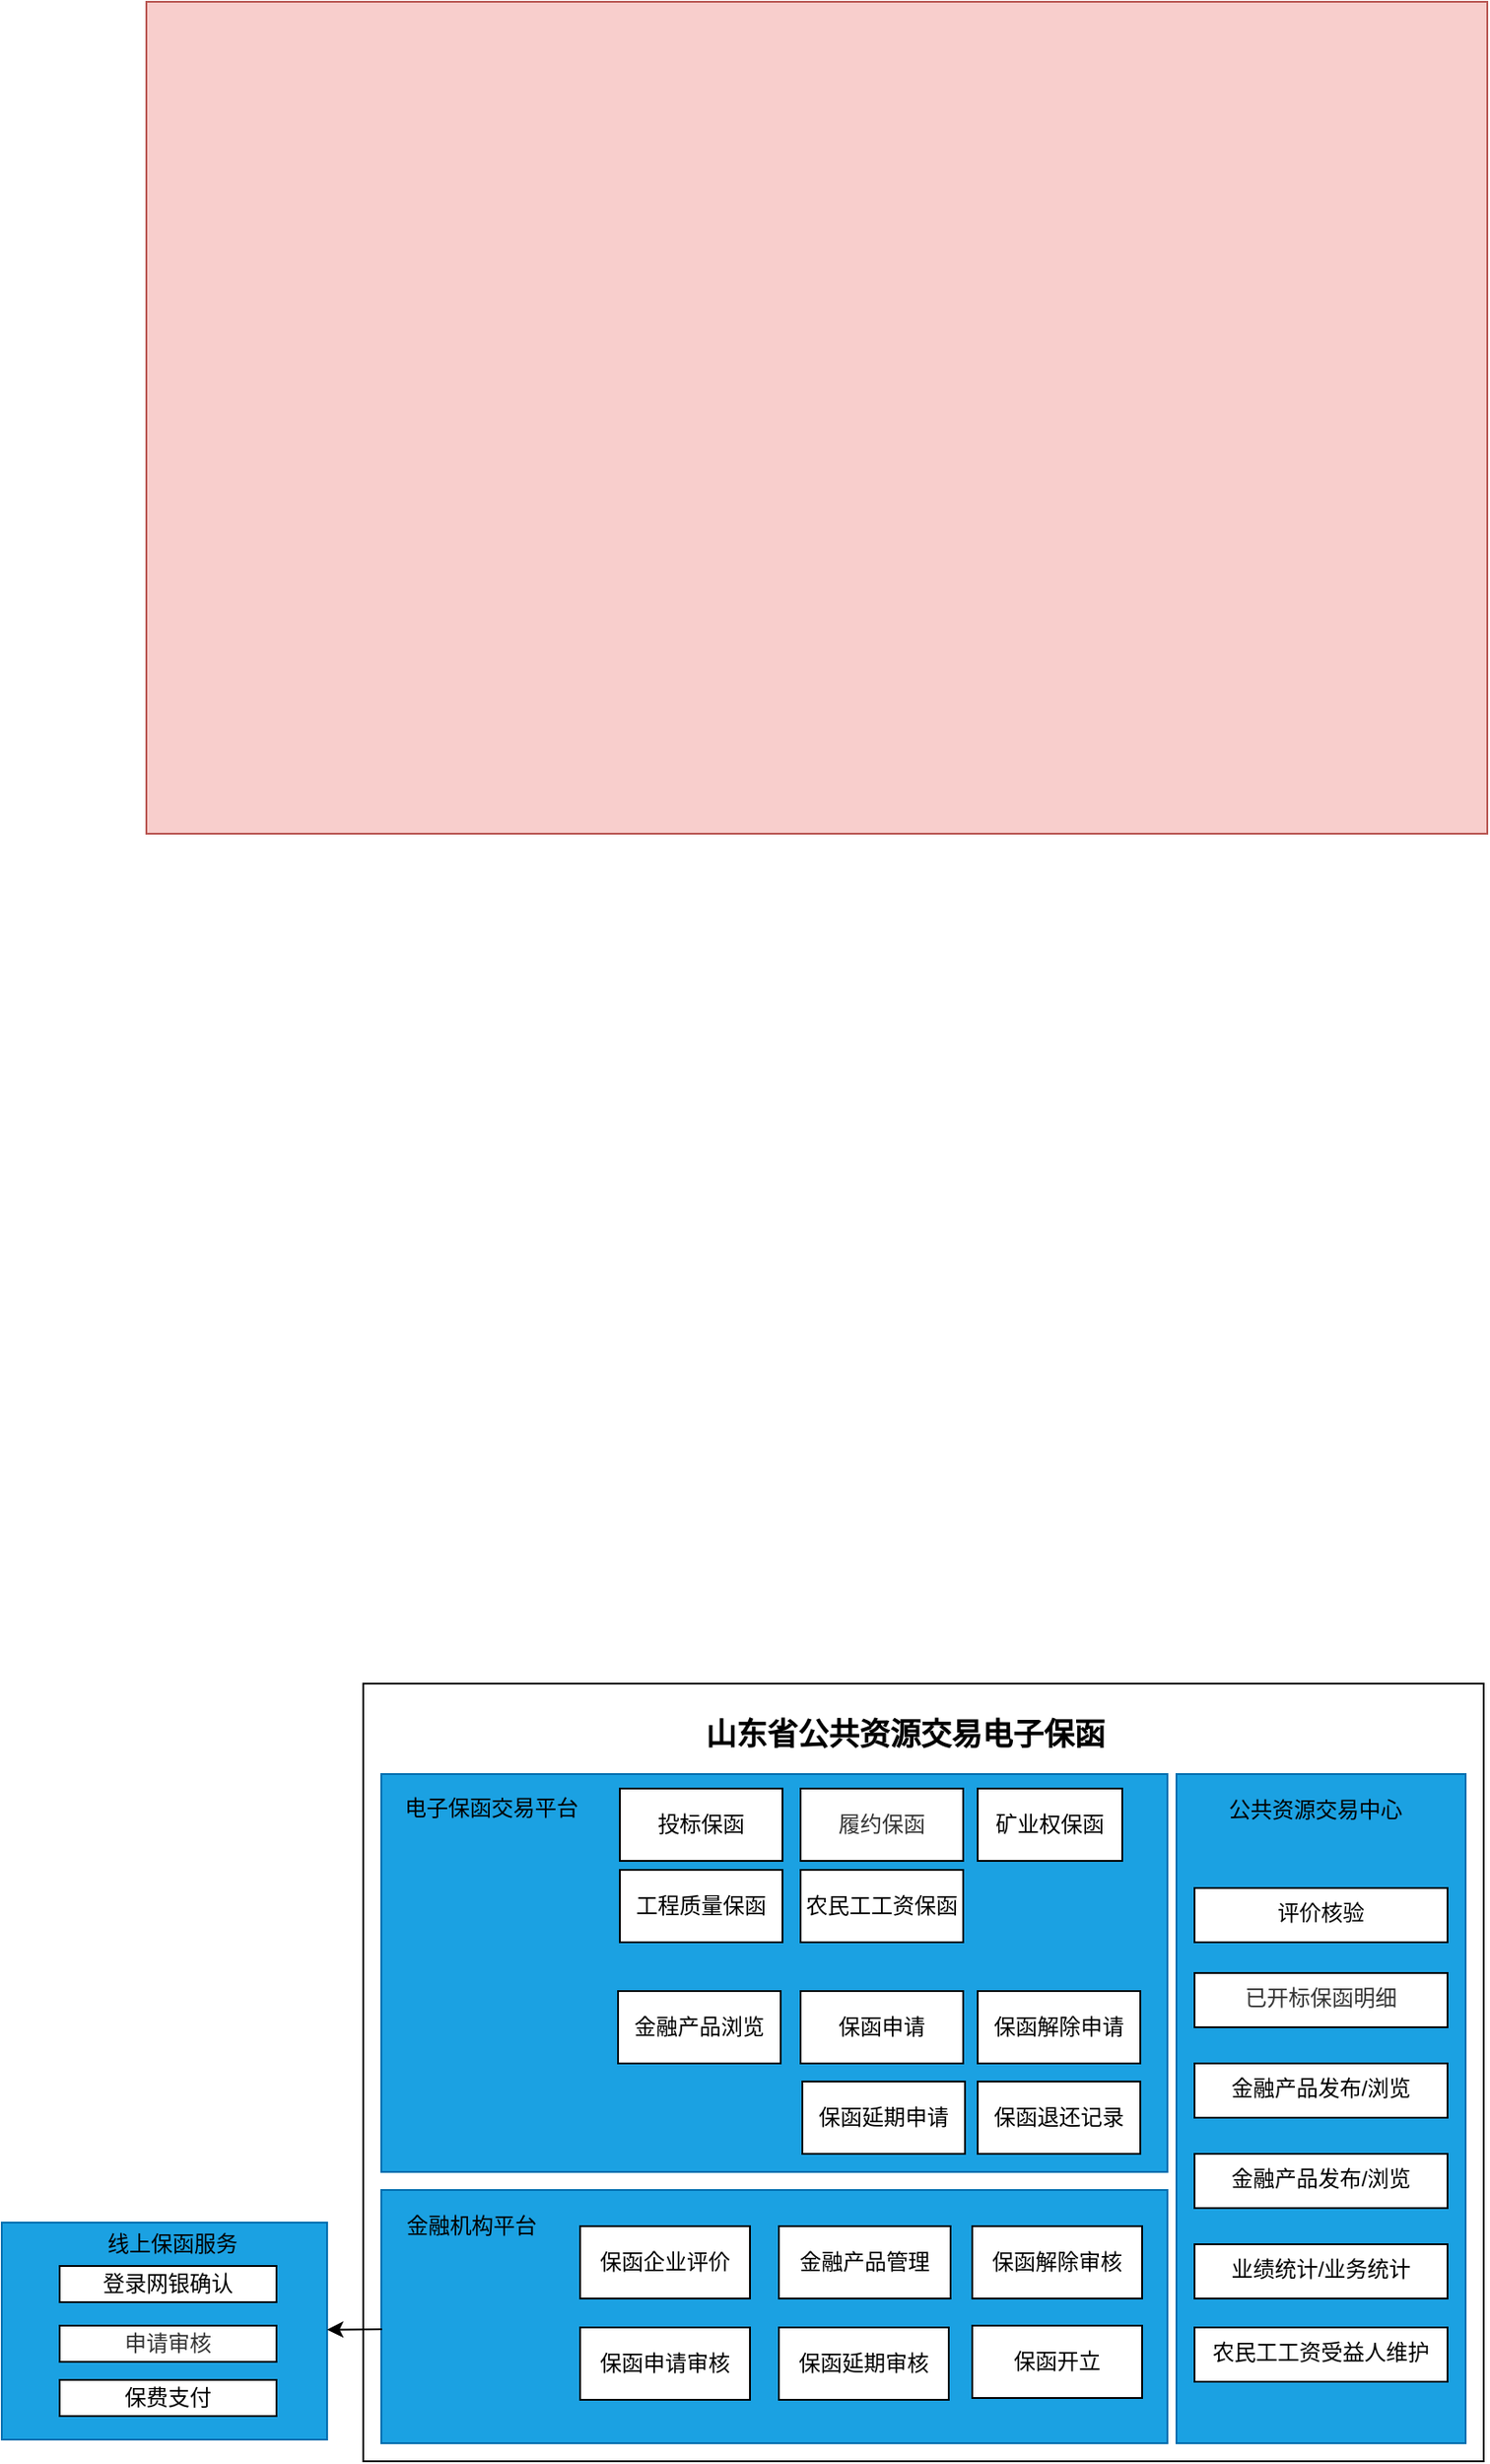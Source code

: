 <mxfile version="14.2.2" type="github">
  <diagram id="6I0OCvxSQrVGMHxT2VVA" name="Page-1">
    <mxGraphModel dx="910" dy="1921" grid="1" gridSize="10" guides="1" tooltips="1" connect="1" arrows="1" fold="1" page="1" pageScale="1" pageWidth="850" pageHeight="1100" math="0" shadow="0">
      <root>
        <mxCell id="0" />
        <mxCell id="1" parent="0" />
        <mxCell id="SAyuNfvIMWp1K3p_h0Z0-69" value="" style="rounded=0;whiteSpace=wrap;html=1;align=center;" vertex="1" parent="1">
          <mxGeometry x="250" y="70" width="620" height="430" as="geometry" />
        </mxCell>
        <mxCell id="SAyuNfvIMWp1K3p_h0Z0-54" value="" style="rounded=0;whiteSpace=wrap;html=1;align=center;fillColor=#f8cecc;strokeColor=#b85450;" vertex="1" parent="1">
          <mxGeometry x="130" y="-860" width="742" height="460" as="geometry" />
        </mxCell>
        <mxCell id="SAyuNfvIMWp1K3p_h0Z0-41" value="" style="rounded=0;whiteSpace=wrap;html=1;fillColor=#1ba1e2;strokeColor=#006EAF;fontColor=#ffffff;" vertex="1" parent="1">
          <mxGeometry x="700" y="120" width="160" height="370" as="geometry" />
        </mxCell>
        <mxCell id="SAyuNfvIMWp1K3p_h0Z0-16" value="" style="rounded=0;whiteSpace=wrap;html=1;fillColor=#1ba1e2;strokeColor=#006EAF;fontColor=#ffffff;" vertex="1" parent="1">
          <mxGeometry x="260" y="120" width="435" height="220" as="geometry" />
        </mxCell>
        <mxCell id="SAyuNfvIMWp1K3p_h0Z0-4" value="&lt;b&gt;&lt;font style=&quot;font-size: 17px&quot;&gt;山东省公共资源交易电子保函&lt;/font&gt;&lt;/b&gt;" style="text;html=1;strokeColor=none;fillColor=none;align=center;verticalAlign=middle;whiteSpace=wrap;rounded=0;" vertex="1" parent="1">
          <mxGeometry x="380" y="89" width="340" height="20" as="geometry" />
        </mxCell>
        <mxCell id="SAyuNfvIMWp1K3p_h0Z0-5" value="电子保函交易平台" style="text;html=1;strokeColor=none;fillColor=none;align=center;verticalAlign=middle;whiteSpace=wrap;rounded=0;" vertex="1" parent="1">
          <mxGeometry x="271" y="129" width="100" height="20" as="geometry" />
        </mxCell>
        <mxCell id="SAyuNfvIMWp1K3p_h0Z0-7" value="矿业权保函" style="text;html=1;align=center;verticalAlign=middle;whiteSpace=wrap;rounded=0;fillColor=#FFFFFF;strokeColor=#000000;" vertex="1" parent="1">
          <mxGeometry x="590" y="128" width="80" height="40" as="geometry" />
        </mxCell>
        <mxCell id="SAyuNfvIMWp1K3p_h0Z0-8" value="履约保函" style="text;html=1;align=center;verticalAlign=middle;whiteSpace=wrap;rounded=0;fontColor=#333333;fillColor=#FFFFFF;strokeColor=#000000;" vertex="1" parent="1">
          <mxGeometry x="492" y="128" width="90" height="40" as="geometry" />
        </mxCell>
        <mxCell id="SAyuNfvIMWp1K3p_h0Z0-9" value="投标保函" style="text;html=1;align=center;verticalAlign=middle;whiteSpace=wrap;rounded=0;fillColor=#FFFFFF;strokeColor=#000000;" vertex="1" parent="1">
          <mxGeometry x="392" y="128" width="90" height="40" as="geometry" />
        </mxCell>
        <mxCell id="SAyuNfvIMWp1K3p_h0Z0-10" value="工程质量保函" style="text;html=1;align=center;verticalAlign=middle;whiteSpace=wrap;rounded=0;fillColor=#FFFFFF;strokeColor=#000000;" vertex="1" parent="1">
          <mxGeometry x="392" y="173" width="90" height="40" as="geometry" />
        </mxCell>
        <mxCell id="SAyuNfvIMWp1K3p_h0Z0-11" value="农民工工资保函" style="text;html=1;align=center;verticalAlign=middle;whiteSpace=wrap;rounded=0;fillColor=#FFFFFF;strokeColor=#000000;" vertex="1" parent="1">
          <mxGeometry x="492" y="173" width="90" height="40" as="geometry" />
        </mxCell>
        <mxCell id="SAyuNfvIMWp1K3p_h0Z0-18" value="" style="rounded=0;whiteSpace=wrap;html=1;fillColor=#1ba1e2;strokeColor=#006EAF;fontColor=#ffffff;" vertex="1" parent="1">
          <mxGeometry x="260" y="350" width="435" height="140" as="geometry" />
        </mxCell>
        <mxCell id="SAyuNfvIMWp1K3p_h0Z0-19" value="金融机构平台" style="text;html=1;strokeColor=none;fillColor=none;align=center;verticalAlign=middle;whiteSpace=wrap;rounded=0;" vertex="1" parent="1">
          <mxGeometry x="260" y="360" width="100" height="20" as="geometry" />
        </mxCell>
        <mxCell id="SAyuNfvIMWp1K3p_h0Z0-20" value="保函解除审核" style="text;html=1;align=center;verticalAlign=middle;whiteSpace=wrap;rounded=0;fillColor=#ffffff;strokeColor=#000000;" vertex="1" parent="1">
          <mxGeometry x="587" y="370" width="94" height="40" as="geometry" />
        </mxCell>
        <mxCell id="SAyuNfvIMWp1K3p_h0Z0-21" value="&lt;span style=&quot;color: rgb(0 , 0 , 0)&quot;&gt;保函申请审核&lt;/span&gt;" style="text;html=1;align=center;verticalAlign=middle;whiteSpace=wrap;rounded=0;fillColor=#ffffff;strokeColor=#000000;" vertex="1" parent="1">
          <mxGeometry x="370" y="426" width="94" height="40" as="geometry" />
        </mxCell>
        <mxCell id="SAyuNfvIMWp1K3p_h0Z0-22" value="金融产品管理" style="text;html=1;align=center;verticalAlign=middle;whiteSpace=wrap;rounded=0;fillColor=#ffffff;strokeColor=#000000;" vertex="1" parent="1">
          <mxGeometry x="480" y="370" width="95" height="40" as="geometry" />
        </mxCell>
        <mxCell id="SAyuNfvIMWp1K3p_h0Z0-23" value="保函延期审核" style="text;html=1;align=center;verticalAlign=middle;whiteSpace=wrap;rounded=0;fillColor=#ffffff;strokeColor=#000000;" vertex="1" parent="1">
          <mxGeometry x="480" y="426" width="94" height="40" as="geometry" />
        </mxCell>
        <mxCell id="SAyuNfvIMWp1K3p_h0Z0-24" value="保函企业评价" style="text;html=1;align=center;verticalAlign=middle;whiteSpace=wrap;rounded=0;fillColor=#FFFFFF;strokeColor=#000000;" vertex="1" parent="1">
          <mxGeometry x="370" y="370" width="94" height="40" as="geometry" />
        </mxCell>
        <mxCell id="SAyuNfvIMWp1K3p_h0Z0-27" value="" style="rounded=0;whiteSpace=wrap;html=1;fillColor=#1ba1e2;strokeColor=#006EAF;fontColor=#ffffff;" vertex="1" parent="1">
          <mxGeometry x="50" y="368" width="180" height="120" as="geometry" />
        </mxCell>
        <mxCell id="SAyuNfvIMWp1K3p_h0Z0-28" value="线上保函服务" style="text;html=1;strokeColor=none;fillColor=none;align=center;verticalAlign=middle;whiteSpace=wrap;rounded=0;" vertex="1" parent="1">
          <mxGeometry x="102" y="370" width="85" height="20" as="geometry" />
        </mxCell>
        <mxCell id="SAyuNfvIMWp1K3p_h0Z0-38" value="登录网银确认" style="rounded=0;whiteSpace=wrap;html=1;" vertex="1" parent="1">
          <mxGeometry x="82" y="392" width="120" height="20" as="geometry" />
        </mxCell>
        <mxCell id="SAyuNfvIMWp1K3p_h0Z0-39" value="申请审核" style="rounded=0;whiteSpace=wrap;html=1;fontColor=#333333;" vertex="1" parent="1">
          <mxGeometry x="82" y="425" width="120" height="20" as="geometry" />
        </mxCell>
        <mxCell id="SAyuNfvIMWp1K3p_h0Z0-40" value="保费支付" style="rounded=0;whiteSpace=wrap;html=1;" vertex="1" parent="1">
          <mxGeometry x="82" y="455" width="120" height="20" as="geometry" />
        </mxCell>
        <mxCell id="SAyuNfvIMWp1K3p_h0Z0-42" value="公共资源交易中心" style="text;html=1;strokeColor=none;fillColor=none;align=center;verticalAlign=middle;whiteSpace=wrap;rounded=0;" vertex="1" parent="1">
          <mxGeometry x="727" y="130" width="100" height="20" as="geometry" />
        </mxCell>
        <mxCell id="SAyuNfvIMWp1K3p_h0Z0-43" value="金融产品发布/浏览" style="text;whiteSpace=wrap;html=1;align=center;fillColor=#ffffff;strokeColor=#000000;" vertex="1" parent="1">
          <mxGeometry x="710" y="280" width="140" height="30" as="geometry" />
        </mxCell>
        <mxCell id="SAyuNfvIMWp1K3p_h0Z0-44" value="评价核验" style="text;whiteSpace=wrap;html=1;align=center;fillColor=#ffffff;strokeColor=#000000;" vertex="1" parent="1">
          <mxGeometry x="710" y="183" width="140" height="30" as="geometry" />
        </mxCell>
        <mxCell id="SAyuNfvIMWp1K3p_h0Z0-45" value="业绩统计/业务统计" style="text;whiteSpace=wrap;html=1;align=center;fillColor=#ffffff;strokeColor=#000000;" vertex="1" parent="1">
          <mxGeometry x="710" y="380" width="140" height="30" as="geometry" />
        </mxCell>
        <mxCell id="SAyuNfvIMWp1K3p_h0Z0-46" value="农民工工资受益人维护" style="text;whiteSpace=wrap;html=1;align=center;fillColor=#ffffff;strokeColor=#000000;" vertex="1" parent="1">
          <mxGeometry x="710" y="426" width="140" height="30" as="geometry" />
        </mxCell>
        <mxCell id="SAyuNfvIMWp1K3p_h0Z0-58" value="金融产品浏览" style="text;html=1;align=center;verticalAlign=middle;whiteSpace=wrap;rounded=0;fillColor=#FFFFFF;strokeColor=#000000;" vertex="1" parent="1">
          <mxGeometry x="391" y="240" width="90" height="40" as="geometry" />
        </mxCell>
        <mxCell id="SAyuNfvIMWp1K3p_h0Z0-59" value="保函申请" style="text;html=1;align=center;verticalAlign=middle;whiteSpace=wrap;rounded=0;fillColor=#FFFFFF;strokeColor=#000000;" vertex="1" parent="1">
          <mxGeometry x="492" y="240" width="90" height="40" as="geometry" />
        </mxCell>
        <mxCell id="SAyuNfvIMWp1K3p_h0Z0-60" value="保函解除申请" style="text;html=1;align=center;verticalAlign=middle;whiteSpace=wrap;rounded=0;fillColor=#FFFFFF;strokeColor=#000000;" vertex="1" parent="1">
          <mxGeometry x="590" y="240" width="90" height="40" as="geometry" />
        </mxCell>
        <mxCell id="SAyuNfvIMWp1K3p_h0Z0-61" value="保函延期申请" style="text;html=1;align=center;verticalAlign=middle;whiteSpace=wrap;rounded=0;fillColor=#FFFFFF;strokeColor=#000000;" vertex="1" parent="1">
          <mxGeometry x="493" y="290" width="90" height="40" as="geometry" />
        </mxCell>
        <mxCell id="SAyuNfvIMWp1K3p_h0Z0-62" value="保函退还记录" style="text;html=1;align=center;verticalAlign=middle;whiteSpace=wrap;rounded=0;strokeColor=#000000;fillColor=#FFFFFF;" vertex="1" parent="1">
          <mxGeometry x="590" y="290" width="90" height="40" as="geometry" />
        </mxCell>
        <mxCell id="SAyuNfvIMWp1K3p_h0Z0-64" value="已开标保函明细" style="text;whiteSpace=wrap;html=1;align=center;fontColor=#333333;fillColor=#ffffff;strokeColor=#000000;" vertex="1" parent="1">
          <mxGeometry x="710" y="230" width="140" height="30" as="geometry" />
        </mxCell>
        <mxCell id="SAyuNfvIMWp1K3p_h0Z0-65" value="金融产品发布/浏览" style="text;whiteSpace=wrap;html=1;align=center;fillColor=#ffffff;strokeColor=#000000;" vertex="1" parent="1">
          <mxGeometry x="710" y="330" width="140" height="30" as="geometry" />
        </mxCell>
        <mxCell id="SAyuNfvIMWp1K3p_h0Z0-66" value="保函开立" style="text;html=1;align=center;verticalAlign=middle;whiteSpace=wrap;rounded=0;fillColor=#ffffff;strokeColor=#000000;" vertex="1" parent="1">
          <mxGeometry x="587" y="425" width="94" height="40" as="geometry" />
        </mxCell>
        <mxCell id="SAyuNfvIMWp1K3p_h0Z0-68" style="edgeStyle=elbowEdgeStyle;rounded=0;orthogonalLoop=1;jettySize=auto;elbow=vertical;html=1;exitX=0.5;exitY=0;exitDx=0;exitDy=0;endArrow=classic;endFill=1;" edge="1" parent="1" source="SAyuNfvIMWp1K3p_h0Z0-4" target="SAyuNfvIMWp1K3p_h0Z0-4">
          <mxGeometry relative="1" as="geometry" />
        </mxCell>
        <mxCell id="SAyuNfvIMWp1K3p_h0Z0-71" value="" style="endArrow=classic;html=1;exitX=0.001;exitY=0.55;exitDx=0;exitDy=0;exitPerimeter=0;" edge="1" parent="1" source="SAyuNfvIMWp1K3p_h0Z0-18" target="SAyuNfvIMWp1K3p_h0Z0-27">
          <mxGeometry width="50" height="50" relative="1" as="geometry">
            <mxPoint x="370" y="280" as="sourcePoint" />
            <mxPoint x="420" y="230" as="targetPoint" />
          </mxGeometry>
        </mxCell>
      </root>
    </mxGraphModel>
  </diagram>
</mxfile>
